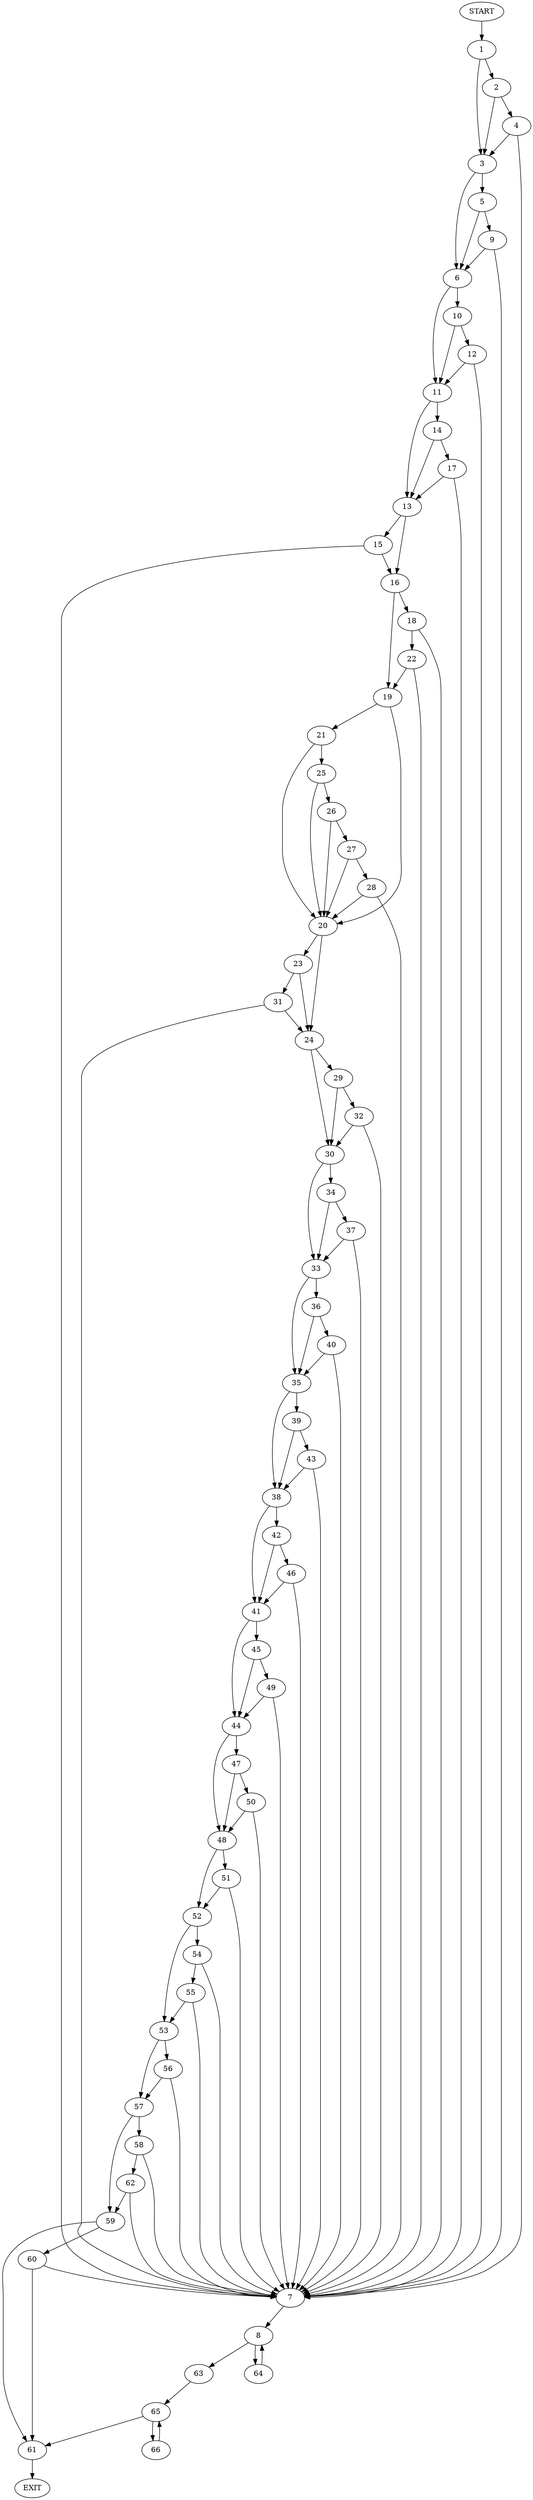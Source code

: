 digraph {
0 [label="START"]
67 [label="EXIT"]
0 -> 1
1 -> 2
1 -> 3
2 -> 4
2 -> 3
3 -> 5
3 -> 6
4 -> 7
4 -> 3
7 -> 8
5 -> 6
5 -> 9
6 -> 10
6 -> 11
9 -> 7
9 -> 6
10 -> 11
10 -> 12
11 -> 13
11 -> 14
12 -> 11
12 -> 7
13 -> 15
13 -> 16
14 -> 13
14 -> 17
17 -> 13
17 -> 7
16 -> 18
16 -> 19
15 -> 7
15 -> 16
19 -> 20
19 -> 21
18 -> 22
18 -> 7
22 -> 7
22 -> 19
20 -> 23
20 -> 24
21 -> 25
21 -> 20
25 -> 26
25 -> 20
26 -> 20
26 -> 27
27 -> 28
27 -> 20
28 -> 7
28 -> 20
24 -> 29
24 -> 30
23 -> 31
23 -> 24
31 -> 7
31 -> 24
29 -> 30
29 -> 32
30 -> 33
30 -> 34
32 -> 30
32 -> 7
33 -> 35
33 -> 36
34 -> 33
34 -> 37
37 -> 33
37 -> 7
35 -> 38
35 -> 39
36 -> 40
36 -> 35
40 -> 7
40 -> 35
38 -> 41
38 -> 42
39 -> 38
39 -> 43
43 -> 38
43 -> 7
41 -> 44
41 -> 45
42 -> 41
42 -> 46
46 -> 41
46 -> 7
44 -> 47
44 -> 48
45 -> 49
45 -> 44
49 -> 44
49 -> 7
47 -> 48
47 -> 50
48 -> 51
48 -> 52
50 -> 48
50 -> 7
51 -> 52
51 -> 7
52 -> 53
52 -> 54
54 -> 55
54 -> 7
53 -> 56
53 -> 57
55 -> 53
55 -> 7
56 -> 7
56 -> 57
57 -> 58
57 -> 59
59 -> 60
59 -> 61
58 -> 7
58 -> 62
62 -> 7
62 -> 59
60 -> 7
60 -> 61
61 -> 67
8 -> 63
8 -> 64
64 -> 8
63 -> 65
65 -> 66
65 -> 61
66 -> 65
}
